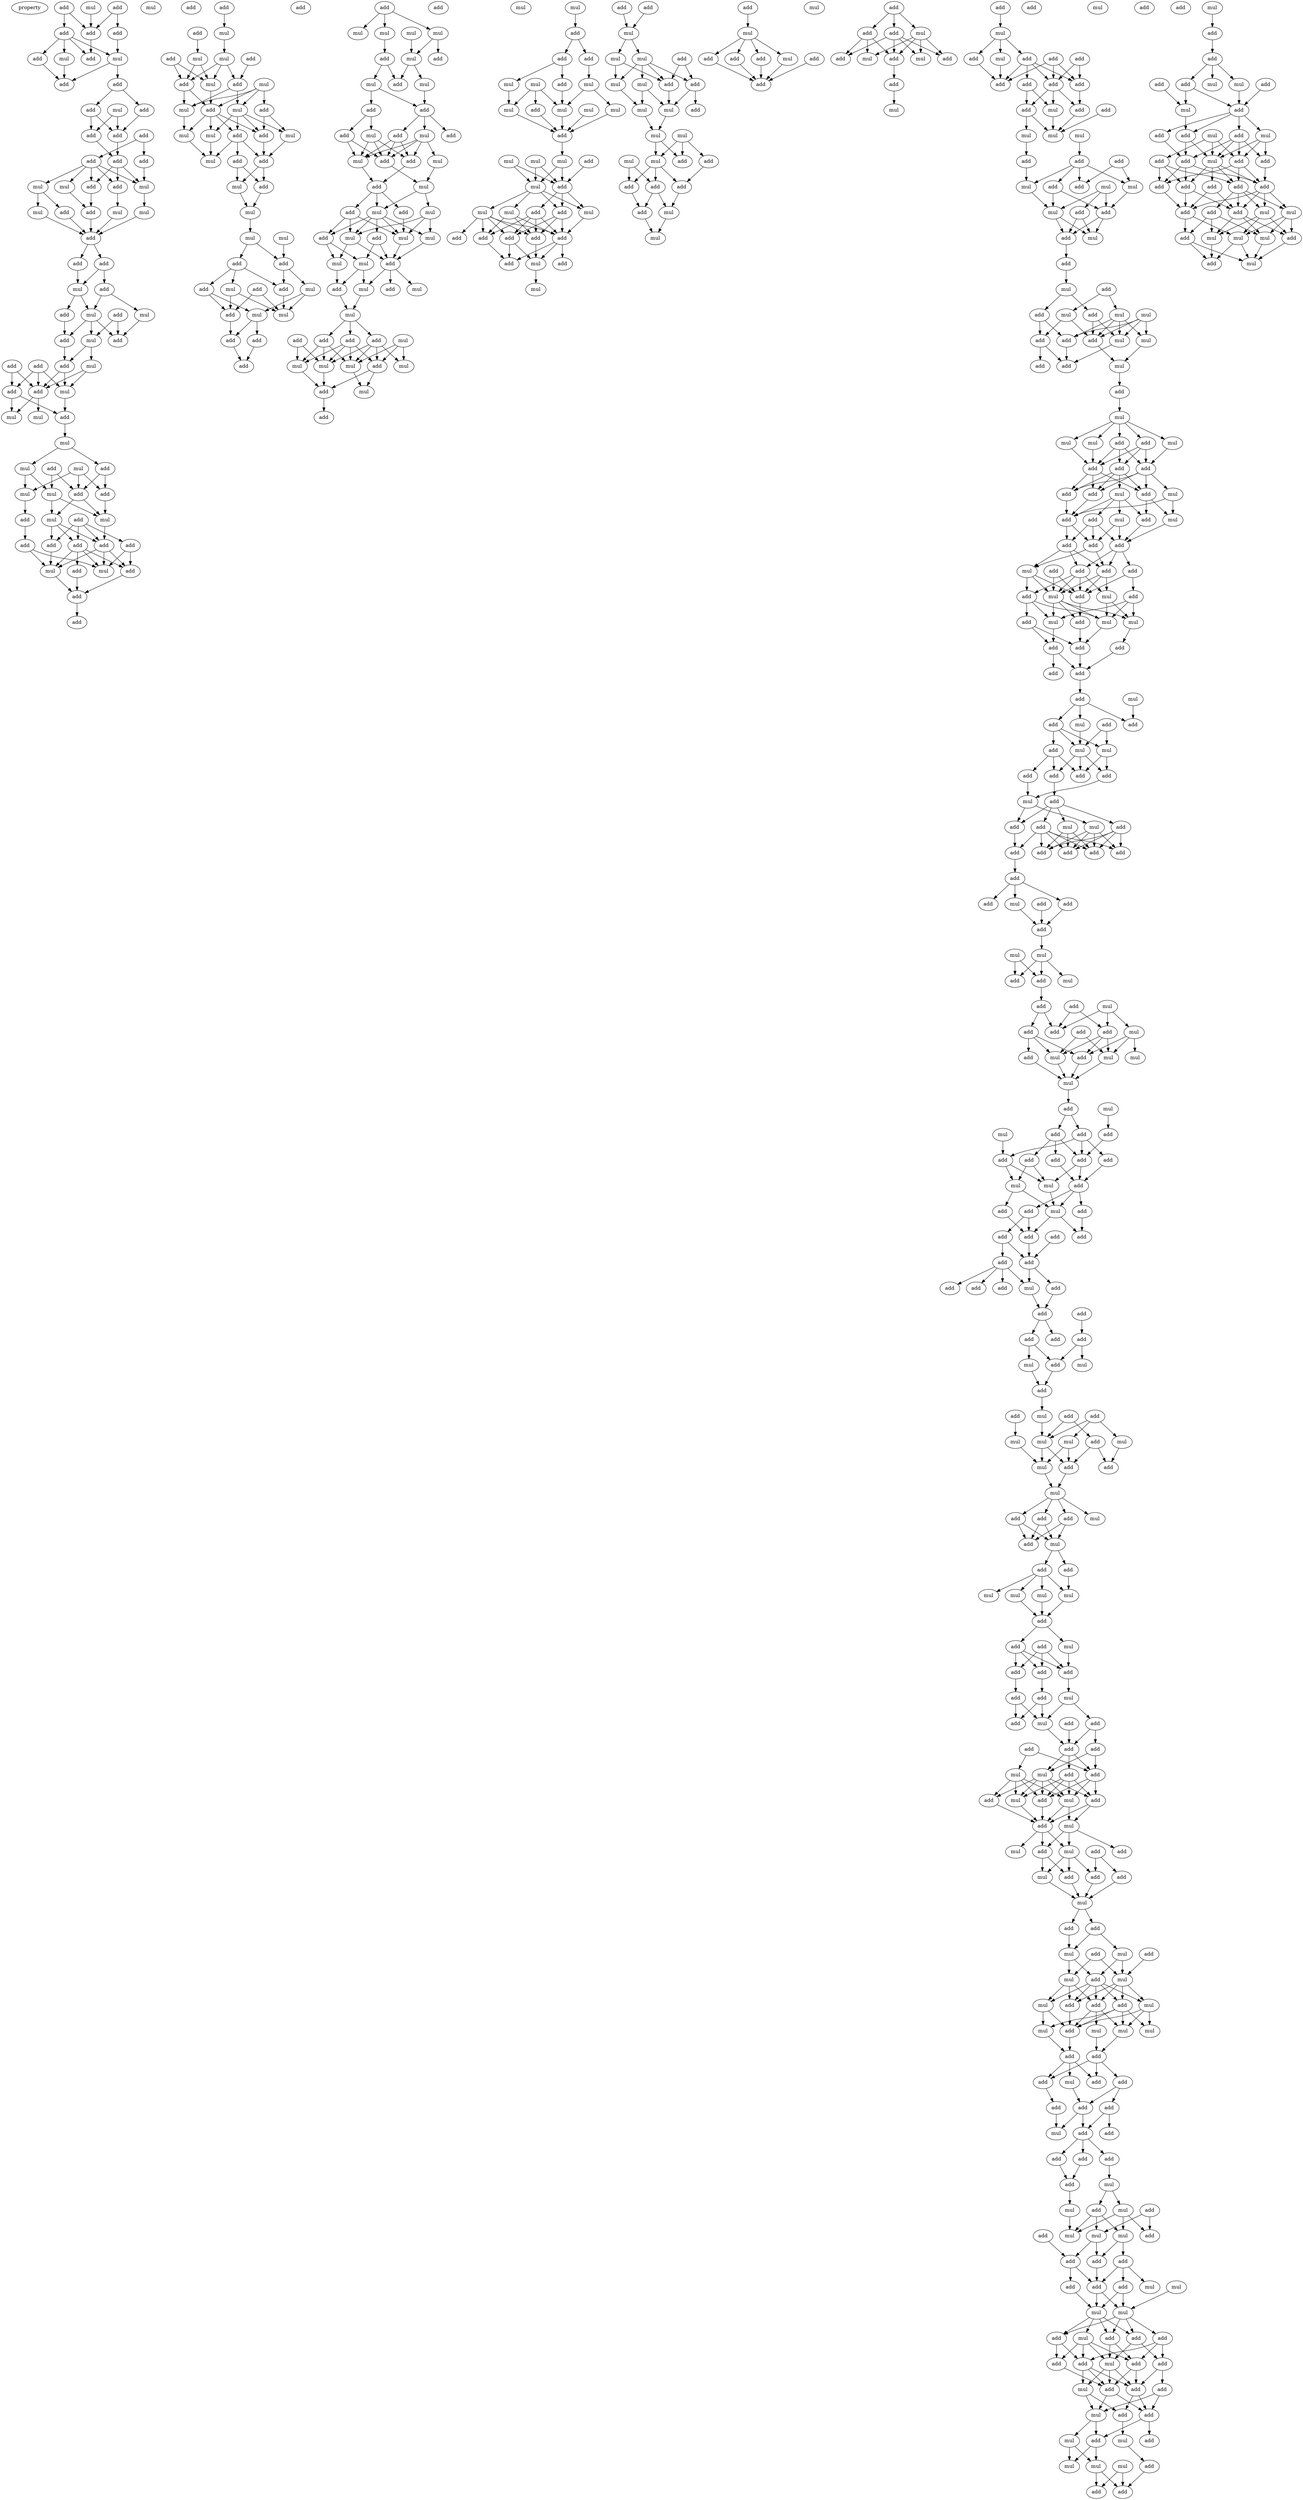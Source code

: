 digraph {
    node [fontcolor=black]
    property [mul=2,lf=1.2]
    0 [ label = mul ];
    1 [ label = add ];
    2 [ label = add ];
    3 [ label = add ];
    4 [ label = add ];
    5 [ label = add ];
    6 [ label = mul ];
    7 [ label = add ];
    8 [ label = mul ];
    9 [ label = add ];
    10 [ label = add ];
    11 [ label = add ];
    12 [ label = add ];
    13 [ label = add ];
    14 [ label = mul ];
    15 [ label = add ];
    16 [ label = add ];
    17 [ label = add ];
    18 [ label = add ];
    19 [ label = add ];
    20 [ label = add ];
    21 [ label = add ];
    22 [ label = mul ];
    23 [ label = mul ];
    24 [ label = mul ];
    25 [ label = add ];
    26 [ label = mul ];
    27 [ label = mul ];
    28 [ label = add ];
    29 [ label = add ];
    30 [ label = mul ];
    31 [ label = add ];
    32 [ label = add ];
    33 [ label = add ];
    34 [ label = mul ];
    35 [ label = mul ];
    36 [ label = add ];
    37 [ label = mul ];
    38 [ label = mul ];
    39 [ label = add ];
    40 [ label = add ];
    41 [ label = mul ];
    42 [ label = add ];
    43 [ label = add ];
    44 [ label = add ];
    45 [ label = add ];
    46 [ label = add ];
    47 [ label = mul ];
    48 [ label = add ];
    49 [ label = add ];
    50 [ label = mul ];
    51 [ label = mul ];
    52 [ label = add ];
    53 [ label = add ];
    54 [ label = mul ];
    55 [ label = mul ];
    56 [ label = mul ];
    57 [ label = add ];
    58 [ label = add ];
    59 [ label = mul ];
    60 [ label = add ];
    61 [ label = mul ];
    62 [ label = add ];
    63 [ label = mul ];
    64 [ label = add ];
    65 [ label = mul ];
    66 [ label = add ];
    67 [ label = mul ];
    68 [ label = add ];
    69 [ label = add ];
    70 [ label = add ];
    71 [ label = add ];
    72 [ label = add ];
    73 [ label = add ];
    74 [ label = add ];
    75 [ label = mul ];
    76 [ label = mul ];
    77 [ label = add ];
    78 [ label = add ];
    79 [ label = add ];
    80 [ label = add ];
    81 [ label = mul ];
    82 [ label = mul ];
    83 [ label = add ];
    84 [ label = add ];
    85 [ label = mul ];
    86 [ label = add ];
    87 [ label = mul ];
    88 [ label = mul ];
    89 [ label = add ];
    90 [ label = add ];
    91 [ label = mul ];
    92 [ label = mul ];
    93 [ label = add ];
    94 [ label = mul ];
    95 [ label = mul ];
    96 [ label = mul ];
    97 [ label = add ];
    98 [ label = add ];
    99 [ label = add ];
    100 [ label = mul ];
    101 [ label = add ];
    102 [ label = add ];
    103 [ label = mul ];
    104 [ label = mul ];
    105 [ label = mul ];
    106 [ label = mul ];
    107 [ label = add ];
    108 [ label = add ];
    109 [ label = add ];
    110 [ label = add ];
    111 [ label = mul ];
    112 [ label = add ];
    113 [ label = mul ];
    114 [ label = mul ];
    115 [ label = mul ];
    116 [ label = add ];
    117 [ label = add ];
    118 [ label = add ];
    119 [ label = add ];
    120 [ label = add ];
    121 [ label = add ];
    122 [ label = mul ];
    123 [ label = mul ];
    124 [ label = mul ];
    125 [ label = mul ];
    126 [ label = mul ];
    127 [ label = add ];
    128 [ label = add ];
    129 [ label = add ];
    130 [ label = mul ];
    131 [ label = mul ];
    132 [ label = add ];
    133 [ label = add ];
    134 [ label = add ];
    135 [ label = mul ];
    136 [ label = add ];
    137 [ label = add ];
    138 [ label = mul ];
    139 [ label = add ];
    140 [ label = mul ];
    141 [ label = add ];
    142 [ label = mul ];
    143 [ label = mul ];
    144 [ label = add ];
    145 [ label = add ];
    146 [ label = add ];
    147 [ label = mul ];
    148 [ label = mul ];
    149 [ label = add ];
    150 [ label = mul ];
    151 [ label = mul ];
    152 [ label = add ];
    153 [ label = mul ];
    154 [ label = add ];
    155 [ label = mul ];
    156 [ label = mul ];
    157 [ label = mul ];
    158 [ label = add ];
    159 [ label = add ];
    160 [ label = mul ];
    161 [ label = mul ];
    162 [ label = add ];
    163 [ label = mul ];
    164 [ label = add ];
    165 [ label = add ];
    166 [ label = add ];
    167 [ label = mul ];
    168 [ label = mul ];
    169 [ label = add ];
    170 [ label = mul ];
    171 [ label = mul ];
    172 [ label = add ];
    173 [ label = mul ];
    174 [ label = add ];
    175 [ label = mul ];
    176 [ label = mul ];
    177 [ label = add ];
    178 [ label = add ];
    179 [ label = add ];
    180 [ label = add ];
    181 [ label = mul ];
    182 [ label = mul ];
    183 [ label = add ];
    184 [ label = mul ];
    185 [ label = add ];
    186 [ label = mul ];
    187 [ label = mul ];
    188 [ label = mul ];
    189 [ label = mul ];
    190 [ label = add ];
    191 [ label = mul ];
    192 [ label = mul ];
    193 [ label = add ];
    194 [ label = mul ];
    195 [ label = add ];
    196 [ label = mul ];
    197 [ label = mul ];
    198 [ label = mul ];
    199 [ label = add ];
    200 [ label = mul ];
    201 [ label = add ];
    202 [ label = add ];
    203 [ label = add ];
    204 [ label = add ];
    205 [ label = add ];
    206 [ label = add ];
    207 [ label = add ];
    208 [ label = mul ];
    209 [ label = add ];
    210 [ label = mul ];
    211 [ label = add ];
    212 [ label = add ];
    213 [ label = mul ];
    214 [ label = add ];
    215 [ label = mul ];
    216 [ label = mul ];
    217 [ label = mul ];
    218 [ label = mul ];
    219 [ label = add ];
    220 [ label = add ];
    221 [ label = mul ];
    222 [ label = add ];
    223 [ label = mul ];
    224 [ label = mul ];
    225 [ label = mul ];
    226 [ label = mul ];
    227 [ label = add ];
    228 [ label = mul ];
    229 [ label = add ];
    230 [ label = add ];
    231 [ label = add ];
    232 [ label = add ];
    233 [ label = add ];
    234 [ label = mul ];
    235 [ label = mul ];
    236 [ label = add ];
    237 [ label = mul ];
    238 [ label = mul ];
    239 [ label = add ];
    240 [ label = add ];
    241 [ label = add ];
    242 [ label = add ];
    243 [ label = mul ];
    244 [ label = add ];
    245 [ label = add ];
    246 [ label = add ];
    247 [ label = mul ];
    248 [ label = add ];
    249 [ label = add ];
    250 [ label = add ];
    251 [ label = add ];
    252 [ label = mul ];
    253 [ label = mul ];
    254 [ label = add ];
    255 [ label = mul ];
    256 [ label = add ];
    257 [ label = add ];
    258 [ label = mul ];
    259 [ label = mul ];
    260 [ label = add ];
    261 [ label = mul ];
    262 [ label = add ];
    263 [ label = add ];
    264 [ label = add ];
    265 [ label = add ];
    266 [ label = add ];
    267 [ label = add ];
    268 [ label = add ];
    269 [ label = add ];
    270 [ label = add ];
    271 [ label = mul ];
    272 [ label = add ];
    273 [ label = mul ];
    274 [ label = mul ];
    275 [ label = mul ];
    276 [ label = add ];
    277 [ label = add ];
    278 [ label = add ];
    279 [ label = mul ];
    280 [ label = mul ];
    281 [ label = mul ];
    282 [ label = add ];
    283 [ label = add ];
    284 [ label = mul ];
    285 [ label = add ];
    286 [ label = add ];
    287 [ label = add ];
    288 [ label = mul ];
    289 [ label = add ];
    290 [ label = add ];
    291 [ label = mul ];
    292 [ label = mul ];
    293 [ label = mul ];
    294 [ label = add ];
    295 [ label = add ];
    296 [ label = mul ];
    297 [ label = add ];
    298 [ label = mul ];
    299 [ label = add ];
    300 [ label = add ];
    301 [ label = mul ];
    302 [ label = mul ];
    303 [ label = add ];
    304 [ label = add ];
    305 [ label = add ];
    306 [ label = mul ];
    307 [ label = mul ];
    308 [ label = add ];
    309 [ label = mul ];
    310 [ label = add ];
    311 [ label = mul ];
    312 [ label = add ];
    313 [ label = add ];
    314 [ label = add ];
    315 [ label = mul ];
    316 [ label = add ];
    317 [ label = add ];
    318 [ label = mul ];
    319 [ label = add ];
    320 [ label = add ];
    321 [ label = mul ];
    322 [ label = add ];
    323 [ label = add ];
    324 [ label = mul ];
    325 [ label = add ];
    326 [ label = add ];
    327 [ label = add ];
    328 [ label = mul ];
    329 [ label = add ];
    330 [ label = add ];
    331 [ label = add ];
    332 [ label = add ];
    333 [ label = add ];
    334 [ label = add ];
    335 [ label = mul ];
    336 [ label = mul ];
    337 [ label = add ];
    338 [ label = add ];
    339 [ label = mul ];
    340 [ label = mul ];
    341 [ label = add ];
    342 [ label = mul ];
    343 [ label = add ];
    344 [ label = add ];
    345 [ label = add ];
    346 [ label = add ];
    347 [ label = add ];
    348 [ label = mul ];
    349 [ label = add ];
    350 [ label = add ];
    351 [ label = mul ];
    352 [ label = add ];
    353 [ label = add ];
    354 [ label = add ];
    355 [ label = mul ];
    356 [ label = add ];
    357 [ label = mul ];
    358 [ label = add ];
    359 [ label = add ];
    360 [ label = add ];
    361 [ label = add ];
    362 [ label = add ];
    363 [ label = mul ];
    364 [ label = add ];
    365 [ label = mul ];
    366 [ label = mul ];
    367 [ label = add ];
    368 [ label = add ];
    369 [ label = add ];
    370 [ label = add ];
    371 [ label = add ];
    372 [ label = add ];
    373 [ label = add ];
    374 [ label = add ];
    375 [ label = add ];
    376 [ label = add ];
    377 [ label = add ];
    378 [ label = mul ];
    379 [ label = add ];
    380 [ label = add ];
    381 [ label = mul ];
    382 [ label = mul ];
    383 [ label = add ];
    384 [ label = add ];
    385 [ label = mul ];
    386 [ label = add ];
    387 [ label = mul ];
    388 [ label = add ];
    389 [ label = mul ];
    390 [ label = add ];
    391 [ label = add ];
    392 [ label = add ];
    393 [ label = add ];
    394 [ label = mul ];
    395 [ label = add ];
    396 [ label = mul ];
    397 [ label = mul ];
    398 [ label = add ];
    399 [ label = mul ];
    400 [ label = mul ];
    401 [ label = add ];
    402 [ label = mul ];
    403 [ label = add ];
    404 [ label = add ];
    405 [ label = add ];
    406 [ label = add ];
    407 [ label = add ];
    408 [ label = add ];
    409 [ label = add ];
    410 [ label = add ];
    411 [ label = add ];
    412 [ label = mul ];
    413 [ label = mul ];
    414 [ label = add ];
    415 [ label = add ];
    416 [ label = mul ];
    417 [ label = add ];
    418 [ label = add ];
    419 [ label = add ];
    420 [ label = add ];
    421 [ label = add ];
    422 [ label = add ];
    423 [ label = add ];
    424 [ label = add ];
    425 [ label = add ];
    426 [ label = mul ];
    427 [ label = add ];
    428 [ label = add ];
    429 [ label = add ];
    430 [ label = add ];
    431 [ label = add ];
    432 [ label = add ];
    433 [ label = add ];
    434 [ label = mul ];
    435 [ label = add ];
    436 [ label = mul ];
    437 [ label = add ];
    438 [ label = add ];
    439 [ label = add ];
    440 [ label = add ];
    441 [ label = mul ];
    442 [ label = mul ];
    443 [ label = mul ];
    444 [ label = add ];
    445 [ label = mul ];
    446 [ label = mul ];
    447 [ label = add ];
    448 [ label = mul ];
    449 [ label = add ];
    450 [ label = mul ];
    451 [ label = add ];
    452 [ label = mul ];
    453 [ label = add ];
    454 [ label = add ];
    455 [ label = add ];
    456 [ label = mul ];
    457 [ label = add ];
    458 [ label = add ];
    459 [ label = mul ];
    460 [ label = mul ];
    461 [ label = mul ];
    462 [ label = mul ];
    463 [ label = add ];
    464 [ label = add ];
    465 [ label = mul ];
    466 [ label = add ];
    467 [ label = add ];
    468 [ label = add ];
    469 [ label = add ];
    470 [ label = mul ];
    471 [ label = add ];
    472 [ label = add ];
    473 [ label = add ];
    474 [ label = add ];
    475 [ label = add ];
    476 [ label = mul ];
    477 [ label = add ];
    478 [ label = add ];
    479 [ label = add ];
    480 [ label = mul ];
    481 [ label = mul ];
    482 [ label = add ];
    483 [ label = add ];
    484 [ label = add ];
    485 [ label = mul ];
    486 [ label = add ];
    487 [ label = mul ];
    488 [ label = add ];
    489 [ label = add ];
    490 [ label = mul ];
    491 [ label = add ];
    492 [ label = mul ];
    493 [ label = add ];
    494 [ label = add ];
    495 [ label = mul ];
    496 [ label = mul ];
    497 [ label = add ];
    498 [ label = add ];
    499 [ label = add ];
    500 [ label = mul ];
    501 [ label = add ];
    502 [ label = add ];
    503 [ label = mul ];
    504 [ label = mul ];
    505 [ label = add ];
    506 [ label = add ];
    507 [ label = mul ];
    508 [ label = add ];
    509 [ label = mul ];
    510 [ label = add ];
    511 [ label = mul ];
    512 [ label = add ];
    513 [ label = mul ];
    514 [ label = add ];
    515 [ label = mul ];
    516 [ label = mul ];
    517 [ label = add ];
    518 [ label = mul ];
    519 [ label = mul ];
    520 [ label = add ];
    521 [ label = add ];
    522 [ label = add ];
    523 [ label = add ];
    524 [ label = mul ];
    525 [ label = add ];
    526 [ label = add ];
    527 [ label = add ];
    528 [ label = add ];
    529 [ label = add ];
    530 [ label = add ];
    531 [ label = mul ];
    532 [ label = add ];
    533 [ label = add ];
    534 [ label = add ];
    535 [ label = add ];
    536 [ label = mul ];
    537 [ label = mul ];
    538 [ label = mul ];
    539 [ label = add ];
    540 [ label = add ];
    541 [ label = add ];
    542 [ label = add ];
    543 [ label = mul ];
    544 [ label = mul ];
    545 [ label = mul ];
    546 [ label = add ];
    547 [ label = add ];
    548 [ label = add ];
    549 [ label = add ];
    550 [ label = mul ];
    551 [ label = mul ];
    552 [ label = add ];
    553 [ label = add ];
    554 [ label = mul ];
    555 [ label = mul ];
    556 [ label = add ];
    557 [ label = add ];
    558 [ label = add ];
    559 [ label = mul ];
    560 [ label = add ];
    561 [ label = add ];
    562 [ label = mul ];
    563 [ label = add ];
    564 [ label = add ];
    565 [ label = add ];
    566 [ label = add ];
    567 [ label = add ];
    568 [ label = mul ];
    569 [ label = add ];
    570 [ label = add ];
    571 [ label = mul ];
    572 [ label = add ];
    573 [ label = add ];
    574 [ label = mul ];
    575 [ label = add ];
    576 [ label = mul ];
    577 [ label = mul ];
    578 [ label = mul ];
    579 [ label = add ];
    580 [ label = mul ];
    581 [ label = add ];
    582 [ label = add ];
    583 [ label = mul ];
    584 [ label = add ];
    585 [ label = add ];
    586 [ label = mul ];
    587 [ label = add ];
    588 [ label = mul ];
    589 [ label = add ];
    590 [ label = add ];
    591 [ label = add ];
    592 [ label = mul ];
    593 [ label = mul ];
    594 [ label = add ];
    595 [ label = add ];
    596 [ label = add ];
    597 [ label = mul ];
    598 [ label = add ];
    599 [ label = add ];
    600 [ label = add ];
    601 [ label = add ];
    602 [ label = mul ];
    603 [ label = add ];
    604 [ label = add ];
    605 [ label = add ];
    606 [ label = add ];
    607 [ label = add ];
    608 [ label = mul ];
    609 [ label = add ];
    610 [ label = add ];
    611 [ label = mul ];
    612 [ label = add ];
    613 [ label = add ];
    614 [ label = mul ];
    615 [ label = mul ];
    616 [ label = mul ];
    617 [ label = add ];
    618 [ label = mul ];
    619 [ label = add ];
    0 -> 5 [ name = 0 ];
    1 -> 4 [ name = 1 ];
    1 -> 5 [ name = 2 ];
    2 -> 3 [ name = 3 ];
    2 -> 5 [ name = 4 ];
    3 -> 6 [ name = 5 ];
    4 -> 6 [ name = 6 ];
    4 -> 7 [ name = 7 ];
    4 -> 8 [ name = 8 ];
    4 -> 9 [ name = 9 ];
    5 -> 7 [ name = 10 ];
    6 -> 10 [ name = 11 ];
    6 -> 11 [ name = 12 ];
    8 -> 10 [ name = 13 ];
    9 -> 10 [ name = 14 ];
    11 -> 12 [ name = 15 ];
    11 -> 13 [ name = 16 ];
    12 -> 15 [ name = 17 ];
    13 -> 15 [ name = 18 ];
    13 -> 17 [ name = 19 ];
    14 -> 15 [ name = 20 ];
    14 -> 17 [ name = 21 ];
    15 -> 20 [ name = 22 ];
    16 -> 18 [ name = 23 ];
    16 -> 19 [ name = 24 ];
    17 -> 20 [ name = 25 ];
    18 -> 21 [ name = 26 ];
    18 -> 22 [ name = 27 ];
    18 -> 23 [ name = 28 ];
    18 -> 24 [ name = 29 ];
    18 -> 25 [ name = 30 ];
    19 -> 24 [ name = 31 ];
    20 -> 21 [ name = 32 ];
    20 -> 24 [ name = 33 ];
    20 -> 25 [ name = 34 ];
    21 -> 26 [ name = 35 ];
    22 -> 27 [ name = 36 ];
    22 -> 29 [ name = 37 ];
    23 -> 28 [ name = 38 ];
    24 -> 30 [ name = 39 ];
    25 -> 28 [ name = 40 ];
    26 -> 31 [ name = 41 ];
    27 -> 31 [ name = 42 ];
    28 -> 31 [ name = 43 ];
    29 -> 31 [ name = 44 ];
    30 -> 31 [ name = 45 ];
    31 -> 32 [ name = 46 ];
    31 -> 33 [ name = 47 ];
    32 -> 35 [ name = 48 ];
    32 -> 36 [ name = 49 ];
    33 -> 35 [ name = 50 ];
    35 -> 38 [ name = 51 ];
    35 -> 40 [ name = 52 ];
    36 -> 37 [ name = 53 ];
    36 -> 38 [ name = 54 ];
    37 -> 42 [ name = 55 ];
    38 -> 41 [ name = 56 ];
    38 -> 42 [ name = 57 ];
    38 -> 43 [ name = 58 ];
    39 -> 41 [ name = 59 ];
    39 -> 42 [ name = 60 ];
    40 -> 43 [ name = 61 ];
    41 -> 45 [ name = 62 ];
    41 -> 47 [ name = 63 ];
    43 -> 45 [ name = 64 ];
    44 -> 48 [ name = 65 ];
    44 -> 49 [ name = 66 ];
    45 -> 49 [ name = 67 ];
    45 -> 50 [ name = 68 ];
    46 -> 48 [ name = 69 ];
    46 -> 49 [ name = 70 ];
    46 -> 50 [ name = 71 ];
    47 -> 49 [ name = 72 ];
    47 -> 50 [ name = 73 ];
    48 -> 52 [ name = 74 ];
    48 -> 54 [ name = 75 ];
    49 -> 51 [ name = 76 ];
    49 -> 54 [ name = 77 ];
    50 -> 52 [ name = 78 ];
    52 -> 55 [ name = 79 ];
    55 -> 56 [ name = 80 ];
    55 -> 57 [ name = 81 ];
    56 -> 61 [ name = 82 ];
    56 -> 63 [ name = 83 ];
    57 -> 60 [ name = 84 ];
    57 -> 62 [ name = 85 ];
    58 -> 62 [ name = 86 ];
    58 -> 63 [ name = 87 ];
    59 -> 60 [ name = 88 ];
    59 -> 61 [ name = 89 ];
    59 -> 62 [ name = 90 ];
    60 -> 65 [ name = 91 ];
    61 -> 66 [ name = 92 ];
    62 -> 65 [ name = 93 ];
    62 -> 67 [ name = 94 ];
    63 -> 65 [ name = 95 ];
    63 -> 67 [ name = 96 ];
    64 -> 68 [ name = 97 ];
    64 -> 69 [ name = 98 ];
    64 -> 71 [ name = 99 ];
    64 -> 72 [ name = 100 ];
    65 -> 68 [ name = 101 ];
    66 -> 70 [ name = 102 ];
    67 -> 68 [ name = 103 ];
    67 -> 71 [ name = 104 ];
    67 -> 72 [ name = 105 ];
    68 -> 73 [ name = 106 ];
    68 -> 75 [ name = 107 ];
    68 -> 76 [ name = 108 ];
    69 -> 73 [ name = 109 ];
    69 -> 75 [ name = 110 ];
    70 -> 75 [ name = 111 ];
    70 -> 76 [ name = 112 ];
    71 -> 73 [ name = 113 ];
    71 -> 74 [ name = 114 ];
    71 -> 75 [ name = 115 ];
    71 -> 76 [ name = 116 ];
    72 -> 76 [ name = 117 ];
    73 -> 77 [ name = 118 ];
    74 -> 77 [ name = 119 ];
    76 -> 77 [ name = 120 ];
    77 -> 79 [ name = 121 ];
    78 -> 81 [ name = 122 ];
    80 -> 82 [ name = 123 ];
    81 -> 85 [ name = 124 ];
    82 -> 86 [ name = 125 ];
    82 -> 87 [ name = 126 ];
    83 -> 86 [ name = 127 ];
    83 -> 87 [ name = 128 ];
    84 -> 89 [ name = 129 ];
    85 -> 86 [ name = 130 ];
    85 -> 87 [ name = 131 ];
    85 -> 89 [ name = 132 ];
    86 -> 90 [ name = 133 ];
    86 -> 92 [ name = 134 ];
    87 -> 90 [ name = 135 ];
    88 -> 90 [ name = 136 ];
    88 -> 91 [ name = 137 ];
    88 -> 92 [ name = 138 ];
    88 -> 93 [ name = 139 ];
    89 -> 91 [ name = 140 ];
    89 -> 92 [ name = 141 ];
    90 -> 94 [ name = 142 ];
    90 -> 95 [ name = 143 ];
    90 -> 97 [ name = 144 ];
    90 -> 98 [ name = 145 ];
    91 -> 95 [ name = 146 ];
    91 -> 96 [ name = 147 ];
    91 -> 97 [ name = 148 ];
    91 -> 98 [ name = 149 ];
    92 -> 94 [ name = 150 ];
    93 -> 96 [ name = 151 ];
    93 -> 97 [ name = 152 ];
    94 -> 100 [ name = 153 ];
    95 -> 100 [ name = 154 ];
    96 -> 101 [ name = 155 ];
    97 -> 101 [ name = 156 ];
    98 -> 99 [ name = 157 ];
    98 -> 100 [ name = 158 ];
    98 -> 101 [ name = 159 ];
    99 -> 102 [ name = 160 ];
    99 -> 103 [ name = 161 ];
    101 -> 102 [ name = 162 ];
    101 -> 103 [ name = 163 ];
    102 -> 104 [ name = 164 ];
    103 -> 104 [ name = 165 ];
    104 -> 105 [ name = 166 ];
    105 -> 107 [ name = 167 ];
    105 -> 108 [ name = 168 ];
    106 -> 108 [ name = 169 ];
    107 -> 109 [ name = 170 ];
    107 -> 110 [ name = 171 ];
    107 -> 111 [ name = 172 ];
    108 -> 110 [ name = 173 ];
    108 -> 113 [ name = 174 ];
    109 -> 114 [ name = 175 ];
    109 -> 117 [ name = 176 ];
    110 -> 115 [ name = 177 ];
    111 -> 115 [ name = 178 ];
    111 -> 117 [ name = 179 ];
    112 -> 115 [ name = 180 ];
    112 -> 117 [ name = 181 ];
    113 -> 114 [ name = 182 ];
    113 -> 115 [ name = 183 ];
    114 -> 118 [ name = 184 ];
    114 -> 119 [ name = 185 ];
    117 -> 118 [ name = 186 ];
    118 -> 121 [ name = 187 ];
    119 -> 121 [ name = 188 ];
    120 -> 122 [ name = 189 ];
    120 -> 123 [ name = 190 ];
    120 -> 124 [ name = 191 ];
    122 -> 126 [ name = 192 ];
    122 -> 127 [ name = 193 ];
    123 -> 128 [ name = 194 ];
    125 -> 126 [ name = 195 ];
    126 -> 129 [ name = 196 ];
    126 -> 130 [ name = 197 ];
    128 -> 129 [ name = 198 ];
    128 -> 131 [ name = 199 ];
    130 -> 133 [ name = 200 ];
    131 -> 132 [ name = 201 ];
    131 -> 133 [ name = 202 ];
    132 -> 134 [ name = 203 ];
    132 -> 135 [ name = 204 ];
    133 -> 136 [ name = 205 ];
    133 -> 137 [ name = 206 ];
    133 -> 138 [ name = 207 ];
    134 -> 139 [ name = 208 ];
    134 -> 142 [ name = 209 ];
    135 -> 139 [ name = 210 ];
    135 -> 141 [ name = 211 ];
    135 -> 142 [ name = 212 ];
    137 -> 139 [ name = 213 ];
    137 -> 141 [ name = 214 ];
    137 -> 142 [ name = 215 ];
    138 -> 139 [ name = 216 ];
    138 -> 140 [ name = 217 ];
    138 -> 141 [ name = 218 ];
    138 -> 142 [ name = 219 ];
    139 -> 143 [ name = 220 ];
    140 -> 143 [ name = 221 ];
    141 -> 144 [ name = 222 ];
    142 -> 144 [ name = 223 ];
    143 -> 147 [ name = 224 ];
    143 -> 148 [ name = 225 ];
    144 -> 145 [ name = 226 ];
    144 -> 146 [ name = 227 ];
    144 -> 147 [ name = 228 ];
    145 -> 150 [ name = 229 ];
    145 -> 152 [ name = 230 ];
    145 -> 153 [ name = 231 ];
    146 -> 153 [ name = 232 ];
    147 -> 149 [ name = 233 ];
    147 -> 150 [ name = 234 ];
    147 -> 151 [ name = 235 ];
    147 -> 152 [ name = 236 ];
    147 -> 153 [ name = 237 ];
    148 -> 150 [ name = 238 ];
    148 -> 151 [ name = 239 ];
    148 -> 153 [ name = 240 ];
    149 -> 154 [ name = 241 ];
    149 -> 156 [ name = 242 ];
    150 -> 154 [ name = 243 ];
    150 -> 155 [ name = 244 ];
    151 -> 154 [ name = 245 ];
    152 -> 155 [ name = 246 ];
    152 -> 156 [ name = 247 ];
    153 -> 154 [ name = 248 ];
    154 -> 157 [ name = 249 ];
    154 -> 158 [ name = 250 ];
    154 -> 160 [ name = 251 ];
    155 -> 159 [ name = 252 ];
    156 -> 157 [ name = 253 ];
    156 -> 159 [ name = 254 ];
    157 -> 161 [ name = 255 ];
    159 -> 161 [ name = 256 ];
    161 -> 164 [ name = 257 ];
    161 -> 165 [ name = 258 ];
    161 -> 166 [ name = 259 ];
    162 -> 167 [ name = 260 ];
    162 -> 171 [ name = 261 ];
    163 -> 168 [ name = 262 ];
    163 -> 169 [ name = 263 ];
    163 -> 170 [ name = 264 ];
    164 -> 167 [ name = 265 ];
    164 -> 168 [ name = 266 ];
    164 -> 169 [ name = 267 ];
    164 -> 171 [ name = 268 ];
    165 -> 167 [ name = 269 ];
    165 -> 168 [ name = 270 ];
    165 -> 171 [ name = 271 ];
    166 -> 168 [ name = 272 ];
    166 -> 169 [ name = 273 ];
    166 -> 170 [ name = 274 ];
    166 -> 171 [ name = 275 ];
    167 -> 172 [ name = 276 ];
    168 -> 173 [ name = 277 ];
    169 -> 172 [ name = 278 ];
    169 -> 173 [ name = 279 ];
    171 -> 172 [ name = 280 ];
    172 -> 177 [ name = 281 ];
    176 -> 178 [ name = 282 ];
    178 -> 179 [ name = 283 ];
    178 -> 180 [ name = 284 ];
    179 -> 183 [ name = 285 ];
    179 -> 184 [ name = 286 ];
    180 -> 182 [ name = 287 ];
    181 -> 185 [ name = 288 ];
    181 -> 186 [ name = 289 ];
    181 -> 189 [ name = 290 ];
    182 -> 187 [ name = 291 ];
    182 -> 189 [ name = 292 ];
    183 -> 189 [ name = 293 ];
    184 -> 186 [ name = 294 ];
    185 -> 190 [ name = 295 ];
    186 -> 190 [ name = 296 ];
    187 -> 190 [ name = 297 ];
    188 -> 190 [ name = 298 ];
    189 -> 190 [ name = 299 ];
    190 -> 191 [ name = 300 ];
    191 -> 195 [ name = 301 ];
    191 -> 196 [ name = 302 ];
    192 -> 195 [ name = 303 ];
    192 -> 196 [ name = 304 ];
    193 -> 195 [ name = 305 ];
    194 -> 195 [ name = 306 ];
    194 -> 196 [ name = 307 ];
    195 -> 197 [ name = 308 ];
    195 -> 199 [ name = 309 ];
    195 -> 201 [ name = 310 ];
    196 -> 197 [ name = 311 ];
    196 -> 198 [ name = 312 ];
    196 -> 200 [ name = 313 ];
    196 -> 201 [ name = 314 ];
    197 -> 206 [ name = 315 ];
    198 -> 202 [ name = 316 ];
    198 -> 203 [ name = 317 ];
    198 -> 204 [ name = 318 ];
    198 -> 205 [ name = 319 ];
    198 -> 206 [ name = 320 ];
    199 -> 202 [ name = 321 ];
    199 -> 204 [ name = 322 ];
    199 -> 205 [ name = 323 ];
    199 -> 206 [ name = 324 ];
    200 -> 202 [ name = 325 ];
    200 -> 205 [ name = 326 ];
    200 -> 206 [ name = 327 ];
    201 -> 204 [ name = 328 ];
    201 -> 205 [ name = 329 ];
    201 -> 206 [ name = 330 ];
    202 -> 209 [ name = 331 ];
    204 -> 208 [ name = 332 ];
    204 -> 209 [ name = 333 ];
    205 -> 208 [ name = 334 ];
    206 -> 207 [ name = 335 ];
    206 -> 208 [ name = 336 ];
    206 -> 209 [ name = 337 ];
    208 -> 210 [ name = 338 ];
    211 -> 213 [ name = 339 ];
    212 -> 213 [ name = 340 ];
    213 -> 215 [ name = 341 ];
    213 -> 216 [ name = 342 ];
    214 -> 219 [ name = 343 ];
    214 -> 220 [ name = 344 ];
    215 -> 217 [ name = 345 ];
    215 -> 218 [ name = 346 ];
    215 -> 219 [ name = 347 ];
    215 -> 220 [ name = 348 ];
    216 -> 218 [ name = 349 ];
    216 -> 219 [ name = 350 ];
    217 -> 221 [ name = 351 ];
    217 -> 223 [ name = 352 ];
    218 -> 221 [ name = 353 ];
    219 -> 223 [ name = 354 ];
    220 -> 222 [ name = 355 ];
    220 -> 223 [ name = 356 ];
    221 -> 224 [ name = 357 ];
    223 -> 224 [ name = 358 ];
    224 -> 226 [ name = 359 ];
    224 -> 227 [ name = 360 ];
    225 -> 226 [ name = 361 ];
    225 -> 227 [ name = 362 ];
    225 -> 229 [ name = 363 ];
    226 -> 230 [ name = 364 ];
    226 -> 231 [ name = 365 ];
    226 -> 232 [ name = 366 ];
    228 -> 230 [ name = 367 ];
    228 -> 231 [ name = 368 ];
    229 -> 232 [ name = 369 ];
    230 -> 233 [ name = 370 ];
    230 -> 234 [ name = 371 ];
    231 -> 233 [ name = 372 ];
    232 -> 234 [ name = 373 ];
    233 -> 235 [ name = 374 ];
    234 -> 235 [ name = 375 ];
    236 -> 238 [ name = 376 ];
    238 -> 239 [ name = 377 ];
    238 -> 241 [ name = 378 ];
    238 -> 242 [ name = 379 ];
    238 -> 243 [ name = 380 ];
    239 -> 245 [ name = 381 ];
    240 -> 245 [ name = 382 ];
    241 -> 245 [ name = 383 ];
    242 -> 245 [ name = 384 ];
    243 -> 245 [ name = 385 ];
    244 -> 246 [ name = 386 ];
    244 -> 247 [ name = 387 ];
    244 -> 248 [ name = 388 ];
    246 -> 249 [ name = 389 ];
    246 -> 251 [ name = 390 ];
    246 -> 253 [ name = 391 ];
    247 -> 249 [ name = 392 ];
    247 -> 250 [ name = 393 ];
    247 -> 252 [ name = 394 ];
    247 -> 253 [ name = 395 ];
    248 -> 249 [ name = 396 ];
    248 -> 250 [ name = 397 ];
    248 -> 251 [ name = 398 ];
    248 -> 252 [ name = 399 ];
    249 -> 254 [ name = 400 ];
    254 -> 255 [ name = 401 ];
    256 -> 259 [ name = 402 ];
    259 -> 261 [ name = 403 ];
    259 -> 263 [ name = 404 ];
    259 -> 264 [ name = 405 ];
    260 -> 265 [ name = 406 ];
    260 -> 266 [ name = 407 ];
    260 -> 267 [ name = 408 ];
    261 -> 266 [ name = 409 ];
    262 -> 265 [ name = 410 ];
    262 -> 267 [ name = 411 ];
    263 -> 266 [ name = 412 ];
    264 -> 265 [ name = 413 ];
    264 -> 266 [ name = 414 ];
    264 -> 267 [ name = 415 ];
    264 -> 268 [ name = 416 ];
    265 -> 270 [ name = 417 ];
    265 -> 271 [ name = 418 ];
    265 -> 272 [ name = 419 ];
    267 -> 272 [ name = 420 ];
    268 -> 270 [ name = 421 ];
    268 -> 271 [ name = 422 ];
    269 -> 273 [ name = 423 ];
    270 -> 273 [ name = 424 ];
    270 -> 274 [ name = 425 ];
    271 -> 273 [ name = 426 ];
    272 -> 273 [ name = 427 ];
    274 -> 276 [ name = 428 ];
    275 -> 277 [ name = 429 ];
    276 -> 281 [ name = 430 ];
    277 -> 279 [ name = 431 ];
    277 -> 281 [ name = 432 ];
    277 -> 282 [ name = 433 ];
    277 -> 283 [ name = 434 ];
    278 -> 279 [ name = 435 ];
    278 -> 282 [ name = 436 ];
    279 -> 286 [ name = 437 ];
    280 -> 284 [ name = 438 ];
    280 -> 285 [ name = 439 ];
    280 -> 286 [ name = 440 ];
    281 -> 284 [ name = 441 ];
    283 -> 284 [ name = 442 ];
    283 -> 286 [ name = 443 ];
    284 -> 287 [ name = 444 ];
    284 -> 288 [ name = 445 ];
    285 -> 287 [ name = 446 ];
    285 -> 288 [ name = 447 ];
    286 -> 287 [ name = 448 ];
    286 -> 288 [ name = 449 ];
    287 -> 289 [ name = 450 ];
    289 -> 291 [ name = 451 ];
    290 -> 293 [ name = 452 ];
    290 -> 296 [ name = 453 ];
    291 -> 294 [ name = 454 ];
    291 -> 295 [ name = 455 ];
    292 -> 297 [ name = 456 ];
    292 -> 298 [ name = 457 ];
    292 -> 300 [ name = 458 ];
    292 -> 301 [ name = 459 ];
    293 -> 297 [ name = 460 ];
    293 -> 298 [ name = 461 ];
    293 -> 300 [ name = 462 ];
    293 -> 301 [ name = 463 ];
    294 -> 299 [ name = 464 ];
    294 -> 300 [ name = 465 ];
    295 -> 297 [ name = 466 ];
    295 -> 301 [ name = 467 ];
    296 -> 297 [ name = 468 ];
    296 -> 299 [ name = 469 ];
    297 -> 302 [ name = 470 ];
    298 -> 302 [ name = 471 ];
    299 -> 303 [ name = 472 ];
    299 -> 304 [ name = 473 ];
    300 -> 304 [ name = 474 ];
    301 -> 304 [ name = 475 ];
    302 -> 305 [ name = 476 ];
    305 -> 306 [ name = 477 ];
    306 -> 307 [ name = 478 ];
    306 -> 308 [ name = 479 ];
    306 -> 309 [ name = 480 ];
    306 -> 310 [ name = 481 ];
    306 -> 311 [ name = 482 ];
    307 -> 312 [ name = 483 ];
    308 -> 312 [ name = 484 ];
    308 -> 313 [ name = 485 ];
    308 -> 314 [ name = 486 ];
    309 -> 312 [ name = 487 ];
    310 -> 312 [ name = 488 ];
    310 -> 313 [ name = 489 ];
    310 -> 314 [ name = 490 ];
    311 -> 313 [ name = 491 ];
    312 -> 316 [ name = 492 ];
    312 -> 317 [ name = 493 ];
    312 -> 319 [ name = 494 ];
    313 -> 315 [ name = 495 ];
    313 -> 316 [ name = 496 ];
    313 -> 317 [ name = 497 ];
    313 -> 319 [ name = 498 ];
    314 -> 316 [ name = 499 ];
    314 -> 317 [ name = 500 ];
    314 -> 318 [ name = 501 ];
    314 -> 319 [ name = 502 ];
    315 -> 321 [ name = 503 ];
    315 -> 322 [ name = 504 ];
    316 -> 322 [ name = 505 ];
    317 -> 322 [ name = 506 ];
    318 -> 320 [ name = 507 ];
    318 -> 322 [ name = 508 ];
    318 -> 323 [ name = 509 ];
    318 -> 324 [ name = 510 ];
    319 -> 320 [ name = 511 ];
    319 -> 321 [ name = 512 ];
    320 -> 325 [ name = 513 ];
    321 -> 325 [ name = 514 ];
    322 -> 326 [ name = 515 ];
    322 -> 327 [ name = 516 ];
    323 -> 325 [ name = 517 ];
    323 -> 326 [ name = 518 ];
    323 -> 327 [ name = 519 ];
    324 -> 325 [ name = 520 ];
    324 -> 326 [ name = 521 ];
    325 -> 330 [ name = 522 ];
    325 -> 331 [ name = 523 ];
    325 -> 332 [ name = 524 ];
    326 -> 328 [ name = 525 ];
    326 -> 331 [ name = 526 ];
    327 -> 328 [ name = 527 ];
    327 -> 330 [ name = 528 ];
    327 -> 331 [ name = 529 ];
    328 -> 333 [ name = 530 ];
    328 -> 334 [ name = 531 ];
    328 -> 335 [ name = 532 ];
    329 -> 334 [ name = 533 ];
    329 -> 335 [ name = 534 ];
    330 -> 333 [ name = 535 ];
    330 -> 334 [ name = 536 ];
    330 -> 335 [ name = 537 ];
    330 -> 336 [ name = 538 ];
    331 -> 334 [ name = 539 ];
    331 -> 335 [ name = 540 ];
    331 -> 336 [ name = 541 ];
    332 -> 334 [ name = 542 ];
    332 -> 337 [ name = 543 ];
    333 -> 339 [ name = 544 ];
    333 -> 340 [ name = 545 ];
    333 -> 341 [ name = 546 ];
    334 -> 338 [ name = 547 ];
    335 -> 338 [ name = 548 ];
    335 -> 339 [ name = 549 ];
    335 -> 340 [ name = 550 ];
    335 -> 342 [ name = 551 ];
    336 -> 339 [ name = 552 ];
    336 -> 342 [ name = 553 ];
    337 -> 339 [ name = 554 ];
    337 -> 340 [ name = 555 ];
    337 -> 342 [ name = 556 ];
    338 -> 344 [ name = 557 ];
    339 -> 344 [ name = 558 ];
    340 -> 345 [ name = 559 ];
    341 -> 344 [ name = 560 ];
    341 -> 345 [ name = 561 ];
    342 -> 343 [ name = 562 ];
    343 -> 347 [ name = 563 ];
    344 -> 347 [ name = 564 ];
    345 -> 346 [ name = 565 ];
    345 -> 347 [ name = 566 ];
    347 -> 349 [ name = 567 ];
    348 -> 354 [ name = 568 ];
    349 -> 350 [ name = 569 ];
    349 -> 351 [ name = 570 ];
    349 -> 354 [ name = 571 ];
    350 -> 355 [ name = 572 ];
    350 -> 356 [ name = 573 ];
    350 -> 357 [ name = 574 ];
    351 -> 355 [ name = 575 ];
    352 -> 355 [ name = 576 ];
    352 -> 357 [ name = 577 ];
    355 -> 358 [ name = 578 ];
    355 -> 359 [ name = 579 ];
    355 -> 361 [ name = 580 ];
    356 -> 359 [ name = 581 ];
    356 -> 360 [ name = 582 ];
    356 -> 361 [ name = 583 ];
    357 -> 358 [ name = 584 ];
    357 -> 359 [ name = 585 ];
    358 -> 363 [ name = 586 ];
    360 -> 363 [ name = 587 ];
    361 -> 362 [ name = 588 ];
    362 -> 364 [ name = 589 ];
    362 -> 366 [ name = 590 ];
    362 -> 367 [ name = 591 ];
    362 -> 368 [ name = 592 ];
    363 -> 364 [ name = 593 ];
    363 -> 365 [ name = 594 ];
    364 -> 370 [ name = 595 ];
    365 -> 369 [ name = 596 ];
    365 -> 371 [ name = 597 ];
    365 -> 372 [ name = 598 ];
    365 -> 373 [ name = 599 ];
    366 -> 369 [ name = 600 ];
    366 -> 372 [ name = 601 ];
    366 -> 373 [ name = 602 ];
    367 -> 369 [ name = 603 ];
    367 -> 370 [ name = 604 ];
    367 -> 371 [ name = 605 ];
    367 -> 372 [ name = 606 ];
    367 -> 373 [ name = 607 ];
    368 -> 369 [ name = 608 ];
    368 -> 371 [ name = 609 ];
    368 -> 372 [ name = 610 ];
    368 -> 373 [ name = 611 ];
    370 -> 374 [ name = 612 ];
    374 -> 376 [ name = 613 ];
    374 -> 378 [ name = 614 ];
    374 -> 379 [ name = 615 ];
    376 -> 380 [ name = 616 ];
    377 -> 380 [ name = 617 ];
    378 -> 380 [ name = 618 ];
    380 -> 382 [ name = 619 ];
    381 -> 383 [ name = 620 ];
    381 -> 384 [ name = 621 ];
    382 -> 383 [ name = 622 ];
    382 -> 384 [ name = 623 ];
    382 -> 385 [ name = 624 ];
    383 -> 388 [ name = 625 ];
    386 -> 390 [ name = 626 ];
    386 -> 393 [ name = 627 ];
    387 -> 389 [ name = 628 ];
    387 -> 390 [ name = 629 ];
    387 -> 393 [ name = 630 ];
    388 -> 391 [ name = 631 ];
    388 -> 393 [ name = 632 ];
    389 -> 396 [ name = 633 ];
    389 -> 397 [ name = 634 ];
    389 -> 398 [ name = 635 ];
    390 -> 394 [ name = 636 ];
    390 -> 397 [ name = 637 ];
    390 -> 398 [ name = 638 ];
    391 -> 394 [ name = 639 ];
    391 -> 395 [ name = 640 ];
    391 -> 398 [ name = 641 ];
    392 -> 394 [ name = 642 ];
    392 -> 397 [ name = 643 ];
    394 -> 399 [ name = 644 ];
    395 -> 399 [ name = 645 ];
    397 -> 399 [ name = 646 ];
    398 -> 399 [ name = 647 ];
    399 -> 401 [ name = 648 ];
    400 -> 404 [ name = 649 ];
    401 -> 403 [ name = 650 ];
    401 -> 405 [ name = 651 ];
    402 -> 409 [ name = 652 ];
    403 -> 406 [ name = 653 ];
    403 -> 409 [ name = 654 ];
    403 -> 410 [ name = 655 ];
    404 -> 406 [ name = 656 ];
    405 -> 406 [ name = 657 ];
    405 -> 407 [ name = 658 ];
    405 -> 408 [ name = 659 ];
    406 -> 411 [ name = 660 ];
    406 -> 412 [ name = 661 ];
    407 -> 412 [ name = 662 ];
    407 -> 413 [ name = 663 ];
    408 -> 411 [ name = 664 ];
    409 -> 412 [ name = 665 ];
    409 -> 413 [ name = 666 ];
    410 -> 411 [ name = 667 ];
    411 -> 414 [ name = 668 ];
    411 -> 416 [ name = 669 ];
    411 -> 417 [ name = 670 ];
    412 -> 416 [ name = 671 ];
    413 -> 415 [ name = 672 ];
    413 -> 416 [ name = 673 ];
    414 -> 419 [ name = 674 ];
    415 -> 418 [ name = 675 ];
    416 -> 418 [ name = 676 ];
    416 -> 419 [ name = 677 ];
    417 -> 418 [ name = 678 ];
    417 -> 420 [ name = 679 ];
    418 -> 422 [ name = 680 ];
    420 -> 422 [ name = 681 ];
    420 -> 423 [ name = 682 ];
    421 -> 422 [ name = 683 ];
    422 -> 425 [ name = 684 ];
    422 -> 426 [ name = 685 ];
    423 -> 424 [ name = 686 ];
    423 -> 426 [ name = 687 ];
    423 -> 427 [ name = 688 ];
    423 -> 428 [ name = 689 ];
    425 -> 429 [ name = 690 ];
    426 -> 429 [ name = 691 ];
    429 -> 431 [ name = 692 ];
    429 -> 432 [ name = 693 ];
    430 -> 433 [ name = 694 ];
    432 -> 434 [ name = 695 ];
    432 -> 435 [ name = 696 ];
    433 -> 435 [ name = 697 ];
    433 -> 436 [ name = 698 ];
    434 -> 437 [ name = 699 ];
    435 -> 437 [ name = 700 ];
    437 -> 441 [ name = 701 ];
    438 -> 442 [ name = 702 ];
    438 -> 443 [ name = 703 ];
    438 -> 445 [ name = 704 ];
    439 -> 446 [ name = 705 ];
    440 -> 442 [ name = 706 ];
    440 -> 444 [ name = 707 ];
    441 -> 442 [ name = 708 ];
    442 -> 447 [ name = 709 ];
    442 -> 448 [ name = 710 ];
    443 -> 447 [ name = 711 ];
    443 -> 448 [ name = 712 ];
    444 -> 447 [ name = 713 ];
    444 -> 449 [ name = 714 ];
    445 -> 449 [ name = 715 ];
    446 -> 448 [ name = 716 ];
    447 -> 450 [ name = 717 ];
    448 -> 450 [ name = 718 ];
    450 -> 451 [ name = 719 ];
    450 -> 452 [ name = 720 ];
    450 -> 453 [ name = 721 ];
    450 -> 454 [ name = 722 ];
    451 -> 455 [ name = 723 ];
    451 -> 456 [ name = 724 ];
    453 -> 455 [ name = 725 ];
    453 -> 456 [ name = 726 ];
    454 -> 455 [ name = 727 ];
    454 -> 456 [ name = 728 ];
    456 -> 457 [ name = 729 ];
    456 -> 458 [ name = 730 ];
    457 -> 461 [ name = 731 ];
    458 -> 459 [ name = 732 ];
    458 -> 460 [ name = 733 ];
    458 -> 461 [ name = 734 ];
    458 -> 462 [ name = 735 ];
    460 -> 463 [ name = 736 ];
    461 -> 463 [ name = 737 ];
    462 -> 463 [ name = 738 ];
    463 -> 464 [ name = 739 ];
    463 -> 465 [ name = 740 ];
    464 -> 467 [ name = 741 ];
    464 -> 468 [ name = 742 ];
    464 -> 469 [ name = 743 ];
    465 -> 467 [ name = 744 ];
    466 -> 467 [ name = 745 ];
    466 -> 468 [ name = 746 ];
    466 -> 469 [ name = 747 ];
    467 -> 470 [ name = 748 ];
    468 -> 472 [ name = 749 ];
    469 -> 471 [ name = 750 ];
    470 -> 474 [ name = 751 ];
    470 -> 476 [ name = 752 ];
    471 -> 473 [ name = 753 ];
    471 -> 476 [ name = 754 ];
    472 -> 473 [ name = 755 ];
    472 -> 476 [ name = 756 ];
    474 -> 477 [ name = 757 ];
    474 -> 479 [ name = 758 ];
    475 -> 477 [ name = 759 ];
    476 -> 477 [ name = 760 ];
    477 -> 481 [ name = 761 ];
    477 -> 482 [ name = 762 ];
    477 -> 483 [ name = 763 ];
    478 -> 480 [ name = 764 ];
    478 -> 482 [ name = 765 ];
    479 -> 481 [ name = 766 ];
    479 -> 482 [ name = 767 ];
    480 -> 484 [ name = 768 ];
    480 -> 485 [ name = 769 ];
    480 -> 486 [ name = 770 ];
    480 -> 487 [ name = 771 ];
    481 -> 484 [ name = 772 ];
    481 -> 485 [ name = 773 ];
    481 -> 486 [ name = 774 ];
    481 -> 487 [ name = 775 ];
    481 -> 488 [ name = 776 ];
    482 -> 484 [ name = 777 ];
    482 -> 485 [ name = 778 ];
    482 -> 488 [ name = 779 ];
    483 -> 484 [ name = 780 ];
    483 -> 485 [ name = 781 ];
    483 -> 487 [ name = 782 ];
    483 -> 488 [ name = 783 ];
    484 -> 489 [ name = 784 ];
    485 -> 489 [ name = 785 ];
    485 -> 490 [ name = 786 ];
    486 -> 489 [ name = 787 ];
    487 -> 489 [ name = 788 ];
    488 -> 489 [ name = 789 ];
    488 -> 490 [ name = 790 ];
    489 -> 492 [ name = 791 ];
    489 -> 494 [ name = 792 ];
    489 -> 495 [ name = 793 ];
    490 -> 493 [ name = 794 ];
    490 -> 494 [ name = 795 ];
    490 -> 495 [ name = 796 ];
    491 -> 497 [ name = 797 ];
    491 -> 498 [ name = 798 ];
    494 -> 496 [ name = 799 ];
    494 -> 499 [ name = 800 ];
    495 -> 496 [ name = 801 ];
    495 -> 497 [ name = 802 ];
    495 -> 499 [ name = 803 ];
    496 -> 500 [ name = 804 ];
    497 -> 500 [ name = 805 ];
    498 -> 500 [ name = 806 ];
    499 -> 500 [ name = 807 ];
    500 -> 501 [ name = 808 ];
    500 -> 502 [ name = 809 ];
    501 -> 503 [ name = 810 ];
    501 -> 504 [ name = 811 ];
    502 -> 504 [ name = 812 ];
    503 -> 508 [ name = 813 ];
    503 -> 509 [ name = 814 ];
    504 -> 507 [ name = 815 ];
    504 -> 508 [ name = 816 ];
    505 -> 509 [ name = 817 ];
    506 -> 507 [ name = 818 ];
    506 -> 509 [ name = 819 ];
    507 -> 510 [ name = 820 ];
    507 -> 511 [ name = 821 ];
    507 -> 512 [ name = 822 ];
    508 -> 510 [ name = 823 ];
    508 -> 511 [ name = 824 ];
    508 -> 512 [ name = 825 ];
    508 -> 513 [ name = 826 ];
    508 -> 514 [ name = 827 ];
    509 -> 510 [ name = 828 ];
    509 -> 512 [ name = 829 ];
    509 -> 513 [ name = 830 ];
    509 -> 514 [ name = 831 ];
    510 -> 517 [ name = 832 ];
    510 -> 518 [ name = 833 ];
    510 -> 519 [ name = 834 ];
    511 -> 516 [ name = 835 ];
    511 -> 517 [ name = 836 ];
    512 -> 517 [ name = 837 ];
    513 -> 515 [ name = 838 ];
    513 -> 517 [ name = 839 ];
    513 -> 519 [ name = 840 ];
    514 -> 515 [ name = 841 ];
    514 -> 516 [ name = 842 ];
    514 -> 517 [ name = 843 ];
    514 -> 519 [ name = 844 ];
    516 -> 520 [ name = 845 ];
    517 -> 520 [ name = 846 ];
    518 -> 521 [ name = 847 ];
    519 -> 521 [ name = 848 ];
    520 -> 523 [ name = 849 ];
    520 -> 524 [ name = 850 ];
    520 -> 525 [ name = 851 ];
    521 -> 522 [ name = 852 ];
    521 -> 523 [ name = 853 ];
    521 -> 525 [ name = 854 ];
    522 -> 526 [ name = 855 ];
    522 -> 528 [ name = 856 ];
    524 -> 526 [ name = 857 ];
    525 -> 527 [ name = 858 ];
    526 -> 530 [ name = 859 ];
    526 -> 531 [ name = 860 ];
    527 -> 531 [ name = 861 ];
    528 -> 529 [ name = 862 ];
    528 -> 530 [ name = 863 ];
    530 -> 532 [ name = 864 ];
    530 -> 533 [ name = 865 ];
    530 -> 534 [ name = 866 ];
    532 -> 535 [ name = 867 ];
    533 -> 536 [ name = 868 ];
    534 -> 535 [ name = 869 ];
    535 -> 538 [ name = 870 ];
    536 -> 537 [ name = 871 ];
    536 -> 540 [ name = 872 ];
    537 -> 541 [ name = 873 ];
    537 -> 544 [ name = 874 ];
    537 -> 545 [ name = 875 ];
    538 -> 545 [ name = 876 ];
    539 -> 541 [ name = 877 ];
    539 -> 543 [ name = 878 ];
    540 -> 543 [ name = 879 ];
    540 -> 544 [ name = 880 ];
    540 -> 545 [ name = 881 ];
    542 -> 548 [ name = 882 ];
    543 -> 547 [ name = 883 ];
    543 -> 548 [ name = 884 ];
    544 -> 546 [ name = 885 ];
    544 -> 547 [ name = 886 ];
    546 -> 549 [ name = 887 ];
    546 -> 550 [ name = 888 ];
    546 -> 552 [ name = 889 ];
    547 -> 549 [ name = 890 ];
    548 -> 549 [ name = 891 ];
    548 -> 553 [ name = 892 ];
    549 -> 554 [ name = 893 ];
    549 -> 555 [ name = 894 ];
    551 -> 554 [ name = 895 ];
    552 -> 554 [ name = 896 ];
    552 -> 555 [ name = 897 ];
    553 -> 555 [ name = 898 ];
    554 -> 556 [ name = 899 ];
    554 -> 557 [ name = 900 ];
    554 -> 558 [ name = 901 ];
    554 -> 560 [ name = 902 ];
    555 -> 556 [ name = 903 ];
    555 -> 557 [ name = 904 ];
    555 -> 558 [ name = 905 ];
    555 -> 559 [ name = 906 ];
    556 -> 561 [ name = 907 ];
    556 -> 563 [ name = 908 ];
    557 -> 562 [ name = 909 ];
    557 -> 564 [ name = 910 ];
    558 -> 562 [ name = 911 ];
    558 -> 565 [ name = 912 ];
    559 -> 561 [ name = 913 ];
    559 -> 562 [ name = 914 ];
    559 -> 563 [ name = 915 ];
    559 -> 564 [ name = 916 ];
    560 -> 563 [ name = 917 ];
    560 -> 564 [ name = 918 ];
    560 -> 565 [ name = 919 ];
    561 -> 567 [ name = 920 ];
    562 -> 567 [ name = 921 ];
    562 -> 568 [ name = 922 ];
    562 -> 569 [ name = 923 ];
    563 -> 567 [ name = 924 ];
    563 -> 568 [ name = 925 ];
    563 -> 569 [ name = 926 ];
    564 -> 567 [ name = 927 ];
    564 -> 569 [ name = 928 ];
    565 -> 566 [ name = 929 ];
    565 -> 569 [ name = 930 ];
    566 -> 571 [ name = 931 ];
    566 -> 572 [ name = 932 ];
    567 -> 571 [ name = 933 ];
    567 -> 572 [ name = 934 ];
    568 -> 570 [ name = 935 ];
    568 -> 571 [ name = 936 ];
    569 -> 570 [ name = 937 ];
    569 -> 572 [ name = 938 ];
    570 -> 574 [ name = 939 ];
    571 -> 573 [ name = 940 ];
    571 -> 576 [ name = 941 ];
    572 -> 573 [ name = 942 ];
    572 -> 575 [ name = 943 ];
    573 -> 578 [ name = 944 ];
    573 -> 580 [ name = 945 ];
    574 -> 579 [ name = 946 ];
    576 -> 578 [ name = 947 ];
    576 -> 580 [ name = 948 ];
    577 -> 581 [ name = 949 ];
    577 -> 582 [ name = 950 ];
    579 -> 581 [ name = 951 ];
    580 -> 581 [ name = 952 ];
    580 -> 582 [ name = 953 ];
    583 -> 584 [ name = 954 ];
    584 -> 585 [ name = 955 ];
    585 -> 586 [ name = 956 ];
    585 -> 587 [ name = 957 ];
    585 -> 588 [ name = 958 ];
    587 -> 591 [ name = 959 ];
    587 -> 592 [ name = 960 ];
    588 -> 591 [ name = 961 ];
    589 -> 591 [ name = 962 ];
    590 -> 592 [ name = 963 ];
    591 -> 593 [ name = 964 ];
    591 -> 594 [ name = 965 ];
    591 -> 595 [ name = 966 ];
    591 -> 596 [ name = 967 ];
    592 -> 596 [ name = 968 ];
    593 -> 598 [ name = 969 ];
    593 -> 601 [ name = 970 ];
    593 -> 602 [ name = 971 ];
    594 -> 598 [ name = 972 ];
    594 -> 600 [ name = 973 ];
    594 -> 601 [ name = 974 ];
    594 -> 602 [ name = 975 ];
    595 -> 600 [ name = 976 ];
    596 -> 600 [ name = 977 ];
    596 -> 602 [ name = 978 ];
    597 -> 598 [ name = 979 ];
    597 -> 599 [ name = 980 ];
    597 -> 602 [ name = 981 ];
    598 -> 604 [ name = 982 ];
    598 -> 605 [ name = 983 ];
    598 -> 607 [ name = 984 ];
    599 -> 603 [ name = 985 ];
    599 -> 605 [ name = 986 ];
    599 -> 607 [ name = 987 ];
    600 -> 603 [ name = 988 ];
    600 -> 604 [ name = 989 ];
    600 -> 607 [ name = 990 ];
    601 -> 604 [ name = 991 ];
    602 -> 603 [ name = 992 ];
    602 -> 604 [ name = 993 ];
    602 -> 605 [ name = 994 ];
    602 -> 606 [ name = 995 ];
    603 -> 609 [ name = 996 ];
    603 -> 612 [ name = 997 ];
    604 -> 608 [ name = 998 ];
    604 -> 609 [ name = 999 ];
    604 -> 611 [ name = 1000 ];
    604 -> 612 [ name = 1001 ];
    605 -> 608 [ name = 1002 ];
    605 -> 609 [ name = 1003 ];
    605 -> 610 [ name = 1004 ];
    605 -> 611 [ name = 1005 ];
    606 -> 609 [ name = 1006 ];
    606 -> 612 [ name = 1007 ];
    607 -> 612 [ name = 1008 ];
    608 -> 613 [ name = 1009 ];
    608 -> 614 [ name = 1010 ];
    608 -> 616 [ name = 1011 ];
    609 -> 613 [ name = 1012 ];
    609 -> 614 [ name = 1013 ];
    609 -> 615 [ name = 1014 ];
    610 -> 614 [ name = 1015 ];
    610 -> 615 [ name = 1016 ];
    610 -> 617 [ name = 1017 ];
    611 -> 613 [ name = 1018 ];
    611 -> 615 [ name = 1019 ];
    611 -> 616 [ name = 1020 ];
    612 -> 616 [ name = 1021 ];
    612 -> 617 [ name = 1022 ];
    613 -> 618 [ name = 1023 ];
    614 -> 619 [ name = 1024 ];
    615 -> 618 [ name = 1025 ];
    616 -> 618 [ name = 1026 ];
    616 -> 619 [ name = 1027 ];
    617 -> 618 [ name = 1028 ];
    617 -> 619 [ name = 1029 ];
}
